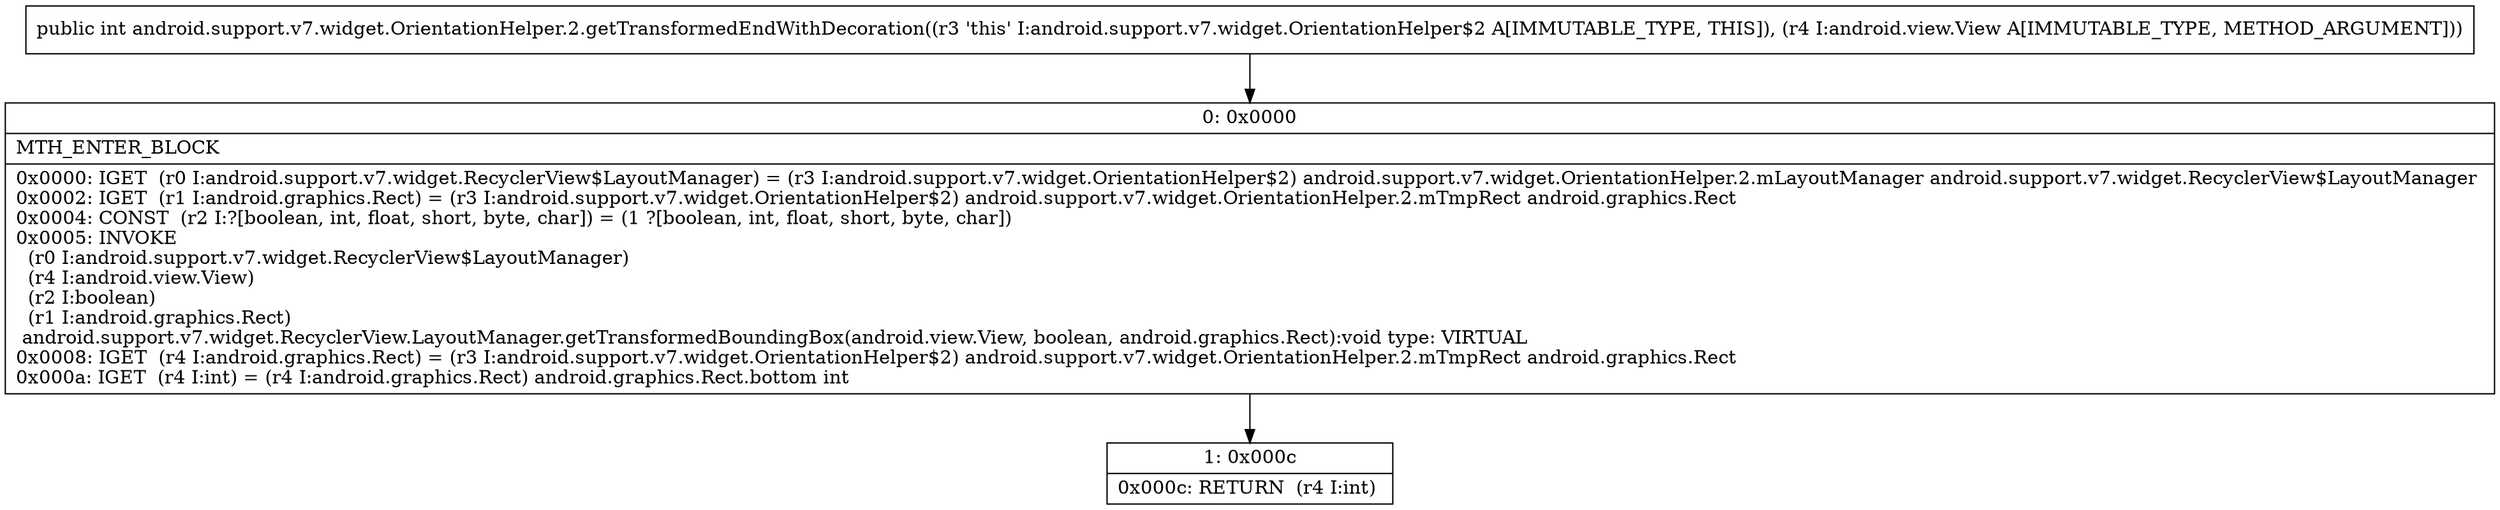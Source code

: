 digraph "CFG forandroid.support.v7.widget.OrientationHelper.2.getTransformedEndWithDecoration(Landroid\/view\/View;)I" {
Node_0 [shape=record,label="{0\:\ 0x0000|MTH_ENTER_BLOCK\l|0x0000: IGET  (r0 I:android.support.v7.widget.RecyclerView$LayoutManager) = (r3 I:android.support.v7.widget.OrientationHelper$2) android.support.v7.widget.OrientationHelper.2.mLayoutManager android.support.v7.widget.RecyclerView$LayoutManager \l0x0002: IGET  (r1 I:android.graphics.Rect) = (r3 I:android.support.v7.widget.OrientationHelper$2) android.support.v7.widget.OrientationHelper.2.mTmpRect android.graphics.Rect \l0x0004: CONST  (r2 I:?[boolean, int, float, short, byte, char]) = (1 ?[boolean, int, float, short, byte, char]) \l0x0005: INVOKE  \l  (r0 I:android.support.v7.widget.RecyclerView$LayoutManager)\l  (r4 I:android.view.View)\l  (r2 I:boolean)\l  (r1 I:android.graphics.Rect)\l android.support.v7.widget.RecyclerView.LayoutManager.getTransformedBoundingBox(android.view.View, boolean, android.graphics.Rect):void type: VIRTUAL \l0x0008: IGET  (r4 I:android.graphics.Rect) = (r3 I:android.support.v7.widget.OrientationHelper$2) android.support.v7.widget.OrientationHelper.2.mTmpRect android.graphics.Rect \l0x000a: IGET  (r4 I:int) = (r4 I:android.graphics.Rect) android.graphics.Rect.bottom int \l}"];
Node_1 [shape=record,label="{1\:\ 0x000c|0x000c: RETURN  (r4 I:int) \l}"];
MethodNode[shape=record,label="{public int android.support.v7.widget.OrientationHelper.2.getTransformedEndWithDecoration((r3 'this' I:android.support.v7.widget.OrientationHelper$2 A[IMMUTABLE_TYPE, THIS]), (r4 I:android.view.View A[IMMUTABLE_TYPE, METHOD_ARGUMENT])) }"];
MethodNode -> Node_0;
Node_0 -> Node_1;
}

